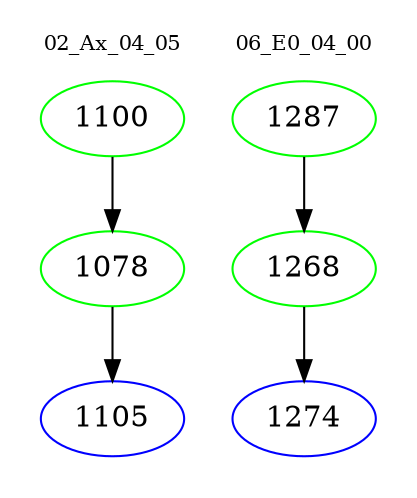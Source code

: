 digraph{
subgraph cluster_0 {
color = white
label = "02_Ax_04_05";
fontsize=10;
T0_1100 [label="1100", color="green"]
T0_1100 -> T0_1078 [color="black"]
T0_1078 [label="1078", color="green"]
T0_1078 -> T0_1105 [color="black"]
T0_1105 [label="1105", color="blue"]
}
subgraph cluster_1 {
color = white
label = "06_E0_04_00";
fontsize=10;
T1_1287 [label="1287", color="green"]
T1_1287 -> T1_1268 [color="black"]
T1_1268 [label="1268", color="green"]
T1_1268 -> T1_1274 [color="black"]
T1_1274 [label="1274", color="blue"]
}
}
